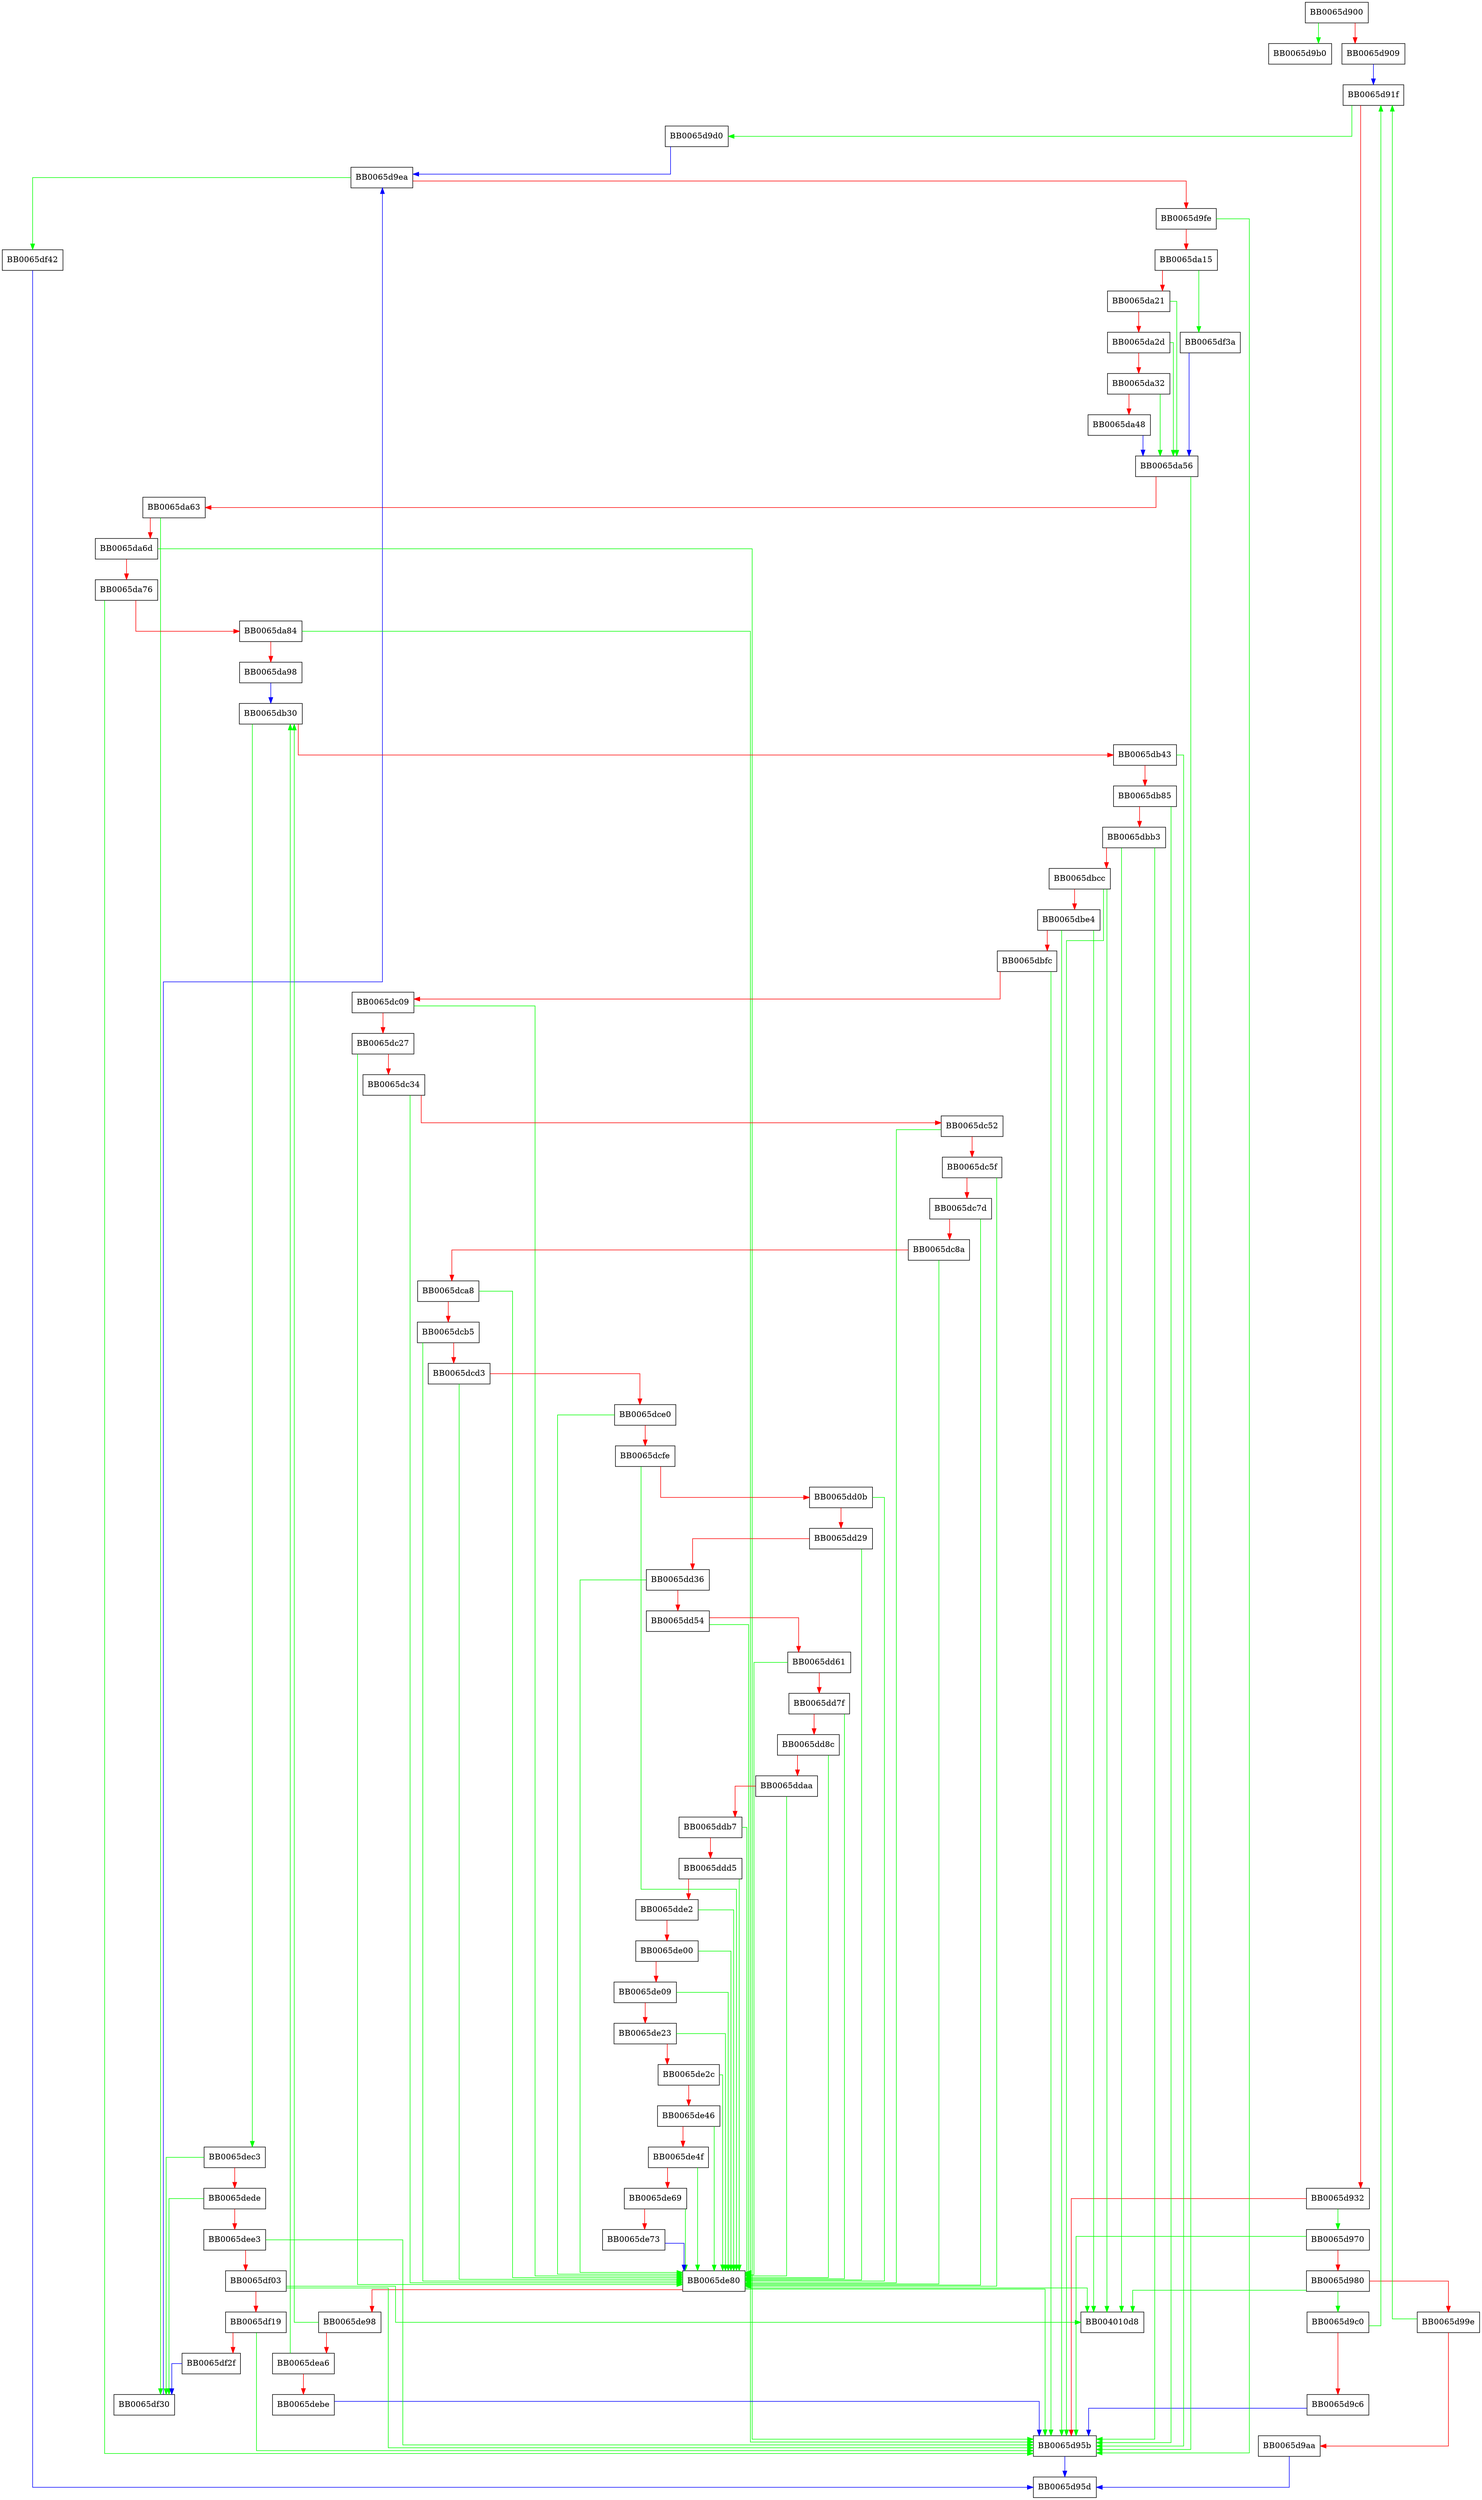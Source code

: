 digraph X509v3_addr_is_canonical {
  node [shape="box"];
  graph [splines=ortho];
  BB0065d900 -> BB0065d9b0 [color="green"];
  BB0065d900 -> BB0065d909 [color="red"];
  BB0065d909 -> BB0065d91f [color="blue"];
  BB0065d91f -> BB0065d9d0 [color="green"];
  BB0065d91f -> BB0065d932 [color="red"];
  BB0065d932 -> BB0065d970 [color="green"];
  BB0065d932 -> BB0065d95b [color="red"];
  BB0065d95b -> BB0065d95d [color="blue"];
  BB0065d970 -> BB0065d95b [color="green"];
  BB0065d970 -> BB0065d980 [color="red"];
  BB0065d980 -> BB004010d8 [color="green"];
  BB0065d980 -> BB0065d9c0 [color="green"];
  BB0065d980 -> BB0065d99e [color="red"];
  BB0065d99e -> BB0065d91f [color="green"];
  BB0065d99e -> BB0065d9aa [color="red"];
  BB0065d9aa -> BB0065d95d [color="blue"];
  BB0065d9c0 -> BB0065d91f [color="green"];
  BB0065d9c0 -> BB0065d9c6 [color="red"];
  BB0065d9c6 -> BB0065d95b [color="blue"];
  BB0065d9d0 -> BB0065d9ea [color="blue"];
  BB0065d9ea -> BB0065df42 [color="green"];
  BB0065d9ea -> BB0065d9fe [color="red"];
  BB0065d9fe -> BB0065d95b [color="green"];
  BB0065d9fe -> BB0065da15 [color="red"];
  BB0065da15 -> BB0065df3a [color="green"];
  BB0065da15 -> BB0065da21 [color="red"];
  BB0065da21 -> BB0065da56 [color="green"];
  BB0065da21 -> BB0065da2d [color="red"];
  BB0065da2d -> BB0065da56 [color="green"];
  BB0065da2d -> BB0065da32 [color="red"];
  BB0065da32 -> BB0065da56 [color="green"];
  BB0065da32 -> BB0065da48 [color="red"];
  BB0065da48 -> BB0065da56 [color="blue"];
  BB0065da56 -> BB0065d95b [color="green"];
  BB0065da56 -> BB0065da63 [color="red"];
  BB0065da63 -> BB0065df30 [color="green"];
  BB0065da63 -> BB0065da6d [color="red"];
  BB0065da6d -> BB0065d95b [color="green"];
  BB0065da6d -> BB0065da76 [color="red"];
  BB0065da76 -> BB0065d95b [color="green"];
  BB0065da76 -> BB0065da84 [color="red"];
  BB0065da84 -> BB0065d95b [color="green"];
  BB0065da84 -> BB0065da98 [color="red"];
  BB0065da98 -> BB0065db30 [color="blue"];
  BB0065db30 -> BB0065dec3 [color="green"];
  BB0065db30 -> BB0065db43 [color="red"];
  BB0065db43 -> BB0065d95b [color="green"];
  BB0065db43 -> BB0065db85 [color="red"];
  BB0065db85 -> BB0065d95b [color="green"];
  BB0065db85 -> BB0065dbb3 [color="red"];
  BB0065dbb3 -> BB004010d8 [color="green"];
  BB0065dbb3 -> BB0065d95b [color="green"];
  BB0065dbb3 -> BB0065dbcc [color="red"];
  BB0065dbcc -> BB004010d8 [color="green"];
  BB0065dbcc -> BB0065d95b [color="green"];
  BB0065dbcc -> BB0065dbe4 [color="red"];
  BB0065dbe4 -> BB004010d8 [color="green"];
  BB0065dbe4 -> BB0065d95b [color="green"];
  BB0065dbe4 -> BB0065dbfc [color="red"];
  BB0065dbfc -> BB0065d95b [color="green"];
  BB0065dbfc -> BB0065dc09 [color="red"];
  BB0065dc09 -> BB0065de80 [color="green"];
  BB0065dc09 -> BB0065dc27 [color="red"];
  BB0065dc27 -> BB0065de80 [color="green"];
  BB0065dc27 -> BB0065dc34 [color="red"];
  BB0065dc34 -> BB0065de80 [color="green"];
  BB0065dc34 -> BB0065dc52 [color="red"];
  BB0065dc52 -> BB0065de80 [color="green"];
  BB0065dc52 -> BB0065dc5f [color="red"];
  BB0065dc5f -> BB0065de80 [color="green"];
  BB0065dc5f -> BB0065dc7d [color="red"];
  BB0065dc7d -> BB0065de80 [color="green"];
  BB0065dc7d -> BB0065dc8a [color="red"];
  BB0065dc8a -> BB0065de80 [color="green"];
  BB0065dc8a -> BB0065dca8 [color="red"];
  BB0065dca8 -> BB0065de80 [color="green"];
  BB0065dca8 -> BB0065dcb5 [color="red"];
  BB0065dcb5 -> BB0065de80 [color="green"];
  BB0065dcb5 -> BB0065dcd3 [color="red"];
  BB0065dcd3 -> BB0065de80 [color="green"];
  BB0065dcd3 -> BB0065dce0 [color="red"];
  BB0065dce0 -> BB0065de80 [color="green"];
  BB0065dce0 -> BB0065dcfe [color="red"];
  BB0065dcfe -> BB0065de80 [color="green"];
  BB0065dcfe -> BB0065dd0b [color="red"];
  BB0065dd0b -> BB0065de80 [color="green"];
  BB0065dd0b -> BB0065dd29 [color="red"];
  BB0065dd29 -> BB0065de80 [color="green"];
  BB0065dd29 -> BB0065dd36 [color="red"];
  BB0065dd36 -> BB0065de80 [color="green"];
  BB0065dd36 -> BB0065dd54 [color="red"];
  BB0065dd54 -> BB0065de80 [color="green"];
  BB0065dd54 -> BB0065dd61 [color="red"];
  BB0065dd61 -> BB0065de80 [color="green"];
  BB0065dd61 -> BB0065dd7f [color="red"];
  BB0065dd7f -> BB0065de80 [color="green"];
  BB0065dd7f -> BB0065dd8c [color="red"];
  BB0065dd8c -> BB0065de80 [color="green"];
  BB0065dd8c -> BB0065ddaa [color="red"];
  BB0065ddaa -> BB0065de80 [color="green"];
  BB0065ddaa -> BB0065ddb7 [color="red"];
  BB0065ddb7 -> BB0065de80 [color="green"];
  BB0065ddb7 -> BB0065ddd5 [color="red"];
  BB0065ddd5 -> BB0065de80 [color="green"];
  BB0065ddd5 -> BB0065dde2 [color="red"];
  BB0065dde2 -> BB0065de80 [color="green"];
  BB0065dde2 -> BB0065de00 [color="red"];
  BB0065de00 -> BB0065de80 [color="green"];
  BB0065de00 -> BB0065de09 [color="red"];
  BB0065de09 -> BB0065de80 [color="green"];
  BB0065de09 -> BB0065de23 [color="red"];
  BB0065de23 -> BB0065de80 [color="green"];
  BB0065de23 -> BB0065de2c [color="red"];
  BB0065de2c -> BB0065de80 [color="green"];
  BB0065de2c -> BB0065de46 [color="red"];
  BB0065de46 -> BB0065de80 [color="green"];
  BB0065de46 -> BB0065de4f [color="red"];
  BB0065de4f -> BB0065de80 [color="green"];
  BB0065de4f -> BB0065de69 [color="red"];
  BB0065de69 -> BB0065de80 [color="green"];
  BB0065de69 -> BB0065de73 [color="red"];
  BB0065de73 -> BB0065de80 [color="blue"];
  BB0065de80 -> BB004010d8 [color="green"];
  BB0065de80 -> BB0065d95b [color="green"];
  BB0065de80 -> BB0065de98 [color="red"];
  BB0065de98 -> BB0065db30 [color="green"];
  BB0065de98 -> BB0065dea6 [color="red"];
  BB0065dea6 -> BB0065db30 [color="green"];
  BB0065dea6 -> BB0065debe [color="red"];
  BB0065debe -> BB0065d95b [color="blue"];
  BB0065dec3 -> BB0065df30 [color="green"];
  BB0065dec3 -> BB0065dede [color="red"];
  BB0065dede -> BB0065df30 [color="green"];
  BB0065dede -> BB0065dee3 [color="red"];
  BB0065dee3 -> BB0065d95b [color="green"];
  BB0065dee3 -> BB0065df03 [color="red"];
  BB0065df03 -> BB004010d8 [color="green"];
  BB0065df03 -> BB0065d95b [color="green"];
  BB0065df03 -> BB0065df19 [color="red"];
  BB0065df19 -> BB0065d95b [color="green"];
  BB0065df19 -> BB0065df2f [color="red"];
  BB0065df2f -> BB0065df30 [color="blue"];
  BB0065df30 -> BB0065d9ea [color="blue"];
  BB0065df3a -> BB0065da56 [color="blue"];
  BB0065df42 -> BB0065d95d [color="blue"];
}